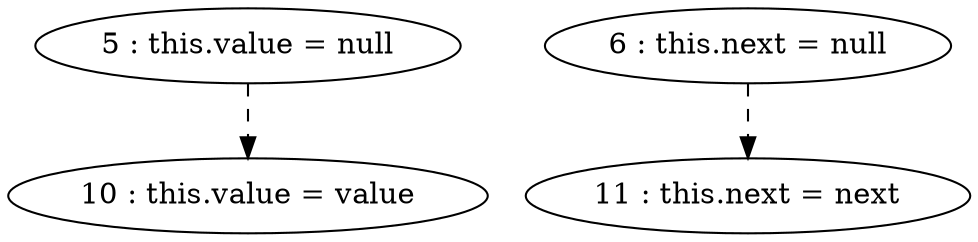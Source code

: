 digraph G {
"5 : this.value = null"
"5 : this.value = null" -> "10 : this.value = value" [style=dashed]
"6 : this.next = null"
"6 : this.next = null" -> "11 : this.next = next" [style=dashed]
"10 : this.value = value"
"11 : this.next = next"
}